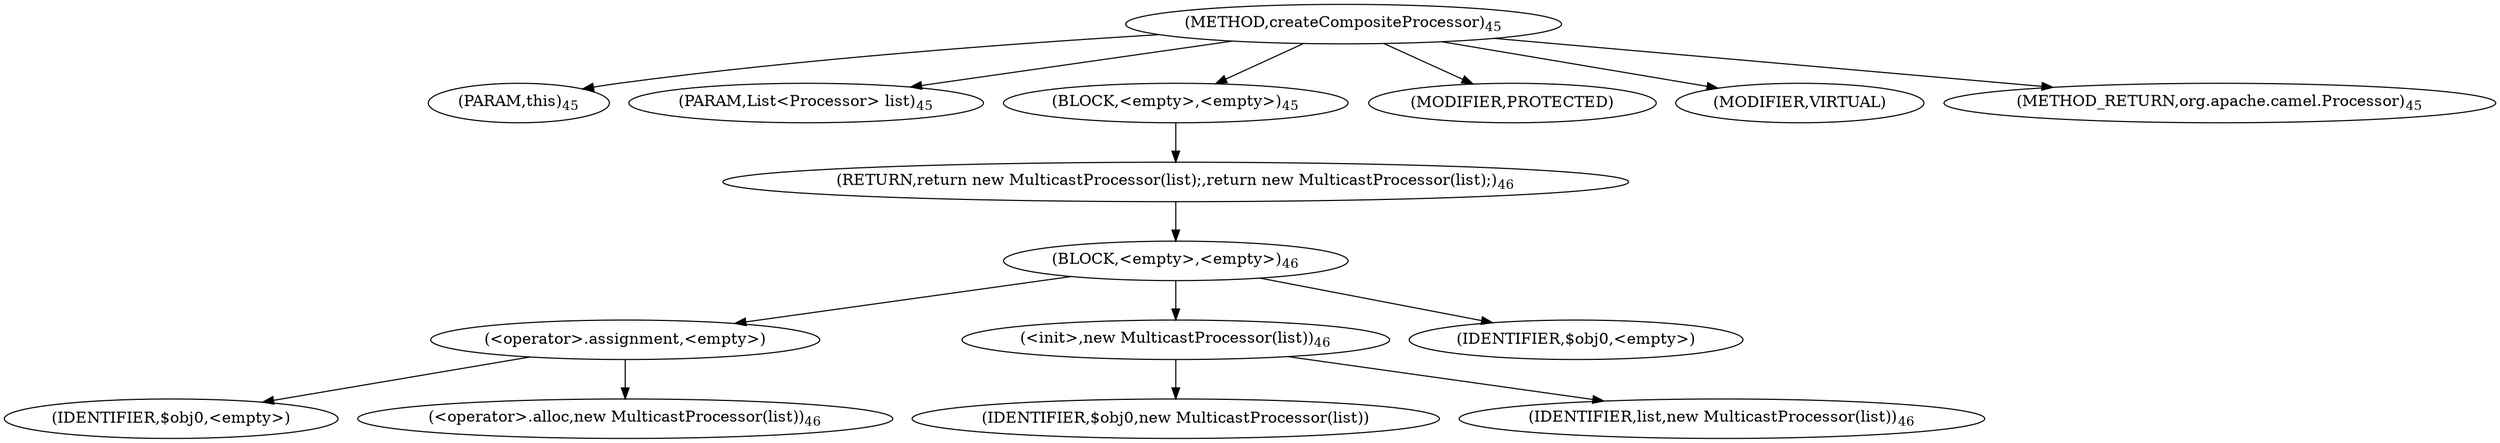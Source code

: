 digraph "createCompositeProcessor" {  
"35" [label = <(METHOD,createCompositeProcessor)<SUB>45</SUB>> ]
"36" [label = <(PARAM,this)<SUB>45</SUB>> ]
"37" [label = <(PARAM,List&lt;Processor&gt; list)<SUB>45</SUB>> ]
"38" [label = <(BLOCK,&lt;empty&gt;,&lt;empty&gt;)<SUB>45</SUB>> ]
"39" [label = <(RETURN,return new MulticastProcessor(list);,return new MulticastProcessor(list);)<SUB>46</SUB>> ]
"40" [label = <(BLOCK,&lt;empty&gt;,&lt;empty&gt;)<SUB>46</SUB>> ]
"41" [label = <(&lt;operator&gt;.assignment,&lt;empty&gt;)> ]
"42" [label = <(IDENTIFIER,$obj0,&lt;empty&gt;)> ]
"43" [label = <(&lt;operator&gt;.alloc,new MulticastProcessor(list))<SUB>46</SUB>> ]
"44" [label = <(&lt;init&gt;,new MulticastProcessor(list))<SUB>46</SUB>> ]
"45" [label = <(IDENTIFIER,$obj0,new MulticastProcessor(list))> ]
"46" [label = <(IDENTIFIER,list,new MulticastProcessor(list))<SUB>46</SUB>> ]
"47" [label = <(IDENTIFIER,$obj0,&lt;empty&gt;)> ]
"48" [label = <(MODIFIER,PROTECTED)> ]
"49" [label = <(MODIFIER,VIRTUAL)> ]
"50" [label = <(METHOD_RETURN,org.apache.camel.Processor)<SUB>45</SUB>> ]
  "35" -> "36" 
  "35" -> "37" 
  "35" -> "38" 
  "35" -> "48" 
  "35" -> "49" 
  "35" -> "50" 
  "38" -> "39" 
  "39" -> "40" 
  "40" -> "41" 
  "40" -> "44" 
  "40" -> "47" 
  "41" -> "42" 
  "41" -> "43" 
  "44" -> "45" 
  "44" -> "46" 
}
